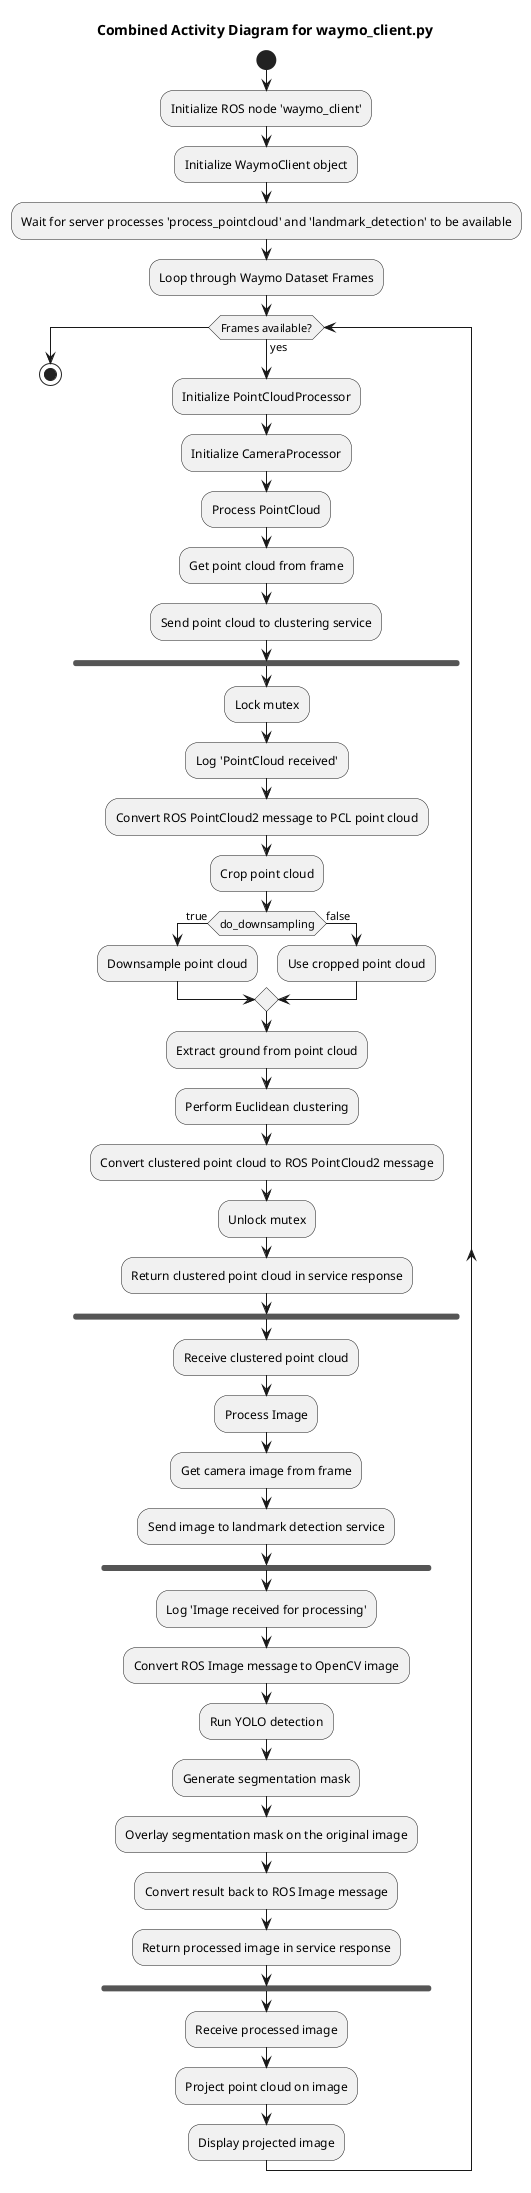 @startuml
title Combined Activity Diagram for waymo_client.py

start

:Initialize ROS node 'waymo_client';

:Initialize WaymoClient object;
:Wait for server processes 'process_pointcloud' and 'landmark_detection' to be available;

:Loop through Waymo Dataset Frames;

while (Frames available?) is (yes)
    :Initialize PointCloudProcessor;
    :Initialize CameraProcessor;
    
    :Process PointCloud;
    :Get point cloud from frame;
    :Send point cloud to clustering service;

    fork
        :Lock mutex;
        :Log 'PointCloud received';
        :Convert ROS PointCloud2 message to PCL point cloud;

        :Crop point cloud;
        if (do_downsampling) then (true)
            :Downsample point cloud;
        else (false)
            :Use cropped point cloud;
        endif

        :Extract ground from point cloud;
        :Perform Euclidean clustering;

        :Convert clustered point cloud to ROS PointCloud2 message;
        :Unlock mutex;
        :Return clustered point cloud in service response;
    end fork

    :Receive clustered point cloud;

    :Process Image;
    :Get camera image from frame;
    :Send image to landmark detection service;

    fork
        :Log 'Image received for processing';
        :Convert ROS Image message to OpenCV image;
        :Run YOLO detection;
        :Generate segmentation mask;

        :Overlay segmentation mask on the original image;
        :Convert result back to ROS Image message;

        :Return processed image in service response;
    end fork

    :Receive processed image;
    
    :Project point cloud on image;
    
    :Display projected image;
endwhile

stop
@enduml
